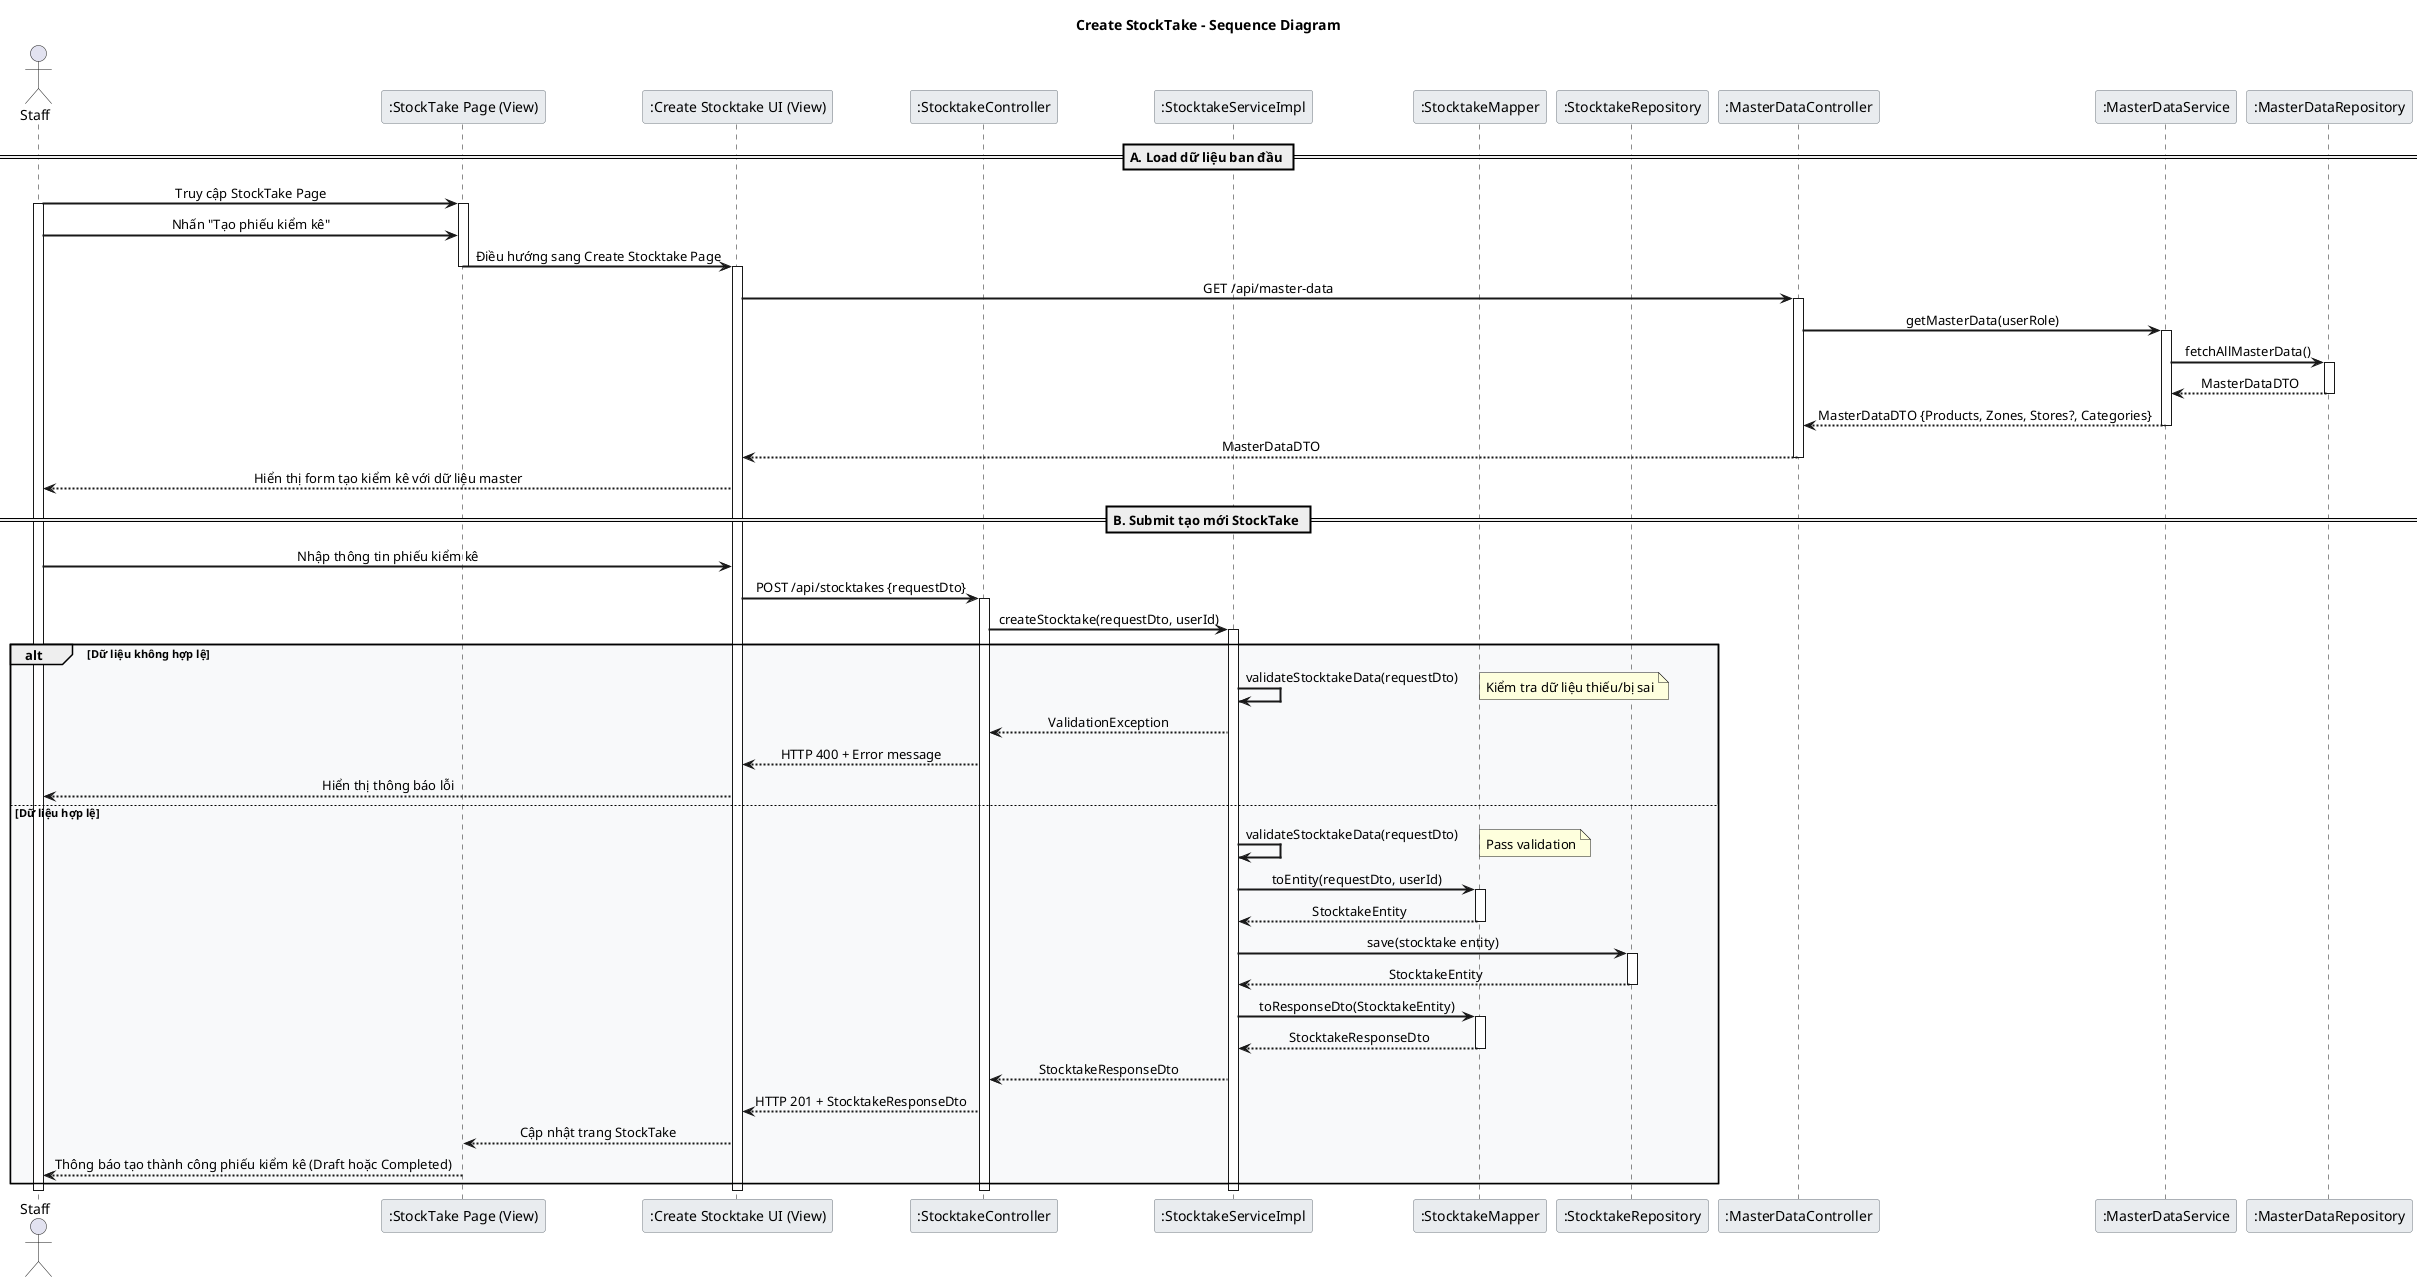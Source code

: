 @startuml Create_StockTake_SequenceDiagram
skinparam {
  backgroundColor white
  sequenceArrowThickness 2
  sequenceMessageAlign center
  sequenceGroupBodyBackgroundColor #F8F9FA
  sequenceParticipantBorderColor #6C757D
  sequenceParticipantBackgroundColor #E9ECEF
  sequenceLifeLineStroke dash
}

title Create StockTake – Sequence Diagram

actor Staff
participant ":StockTake Page (View)" as UI
participant ":Create Stocktake UI (View)" as CreateUI
participant ":StocktakeController" as StocktakeCtrl
participant ":StocktakeServiceImpl" as StocktakeSvc
participant ":StocktakeMapper" as StocktakeMapper
participant ":StocktakeRepository" as StocktakeRepo
participant ":MasterDataController" as MasterDataCtrl
participant ":MasterDataService" as MasterDataSvc
participant ":MasterDataRepository" as MasterDataRepo

== A. Load dữ liệu ban đầu ==
Staff -> UI: Truy cập StockTake Page
activate Staff
activate UI

Staff -> UI: Nhấn "Tạo phiếu kiểm kê"
UI -> CreateUI: Điều hướng sang Create Stocktake Page
deactivate UI
activate CreateUI

CreateUI -> MasterDataCtrl: GET /api/master-data
activate MasterDataCtrl
MasterDataCtrl -> MasterDataSvc: getMasterData(userRole)
activate MasterDataSvc
MasterDataSvc -> MasterDataRepo: fetchAllMasterData()
activate MasterDataRepo
MasterDataRepo --> MasterDataSvc: MasterDataDTO
deactivate MasterDataRepo
MasterDataSvc --> MasterDataCtrl: MasterDataDTO {Products, Zones, Stores?, Categories}
deactivate MasterDataSvc
MasterDataCtrl --> CreateUI: MasterDataDTO
deactivate MasterDataCtrl

CreateUI --> Staff: Hiển thị form tạo kiểm kê với dữ liệu master

== B. Submit tạo mới StockTake ==
Staff -> CreateUI: Nhập thông tin phiếu kiểm kê
CreateUI -> StocktakeCtrl: POST /api/stocktakes {requestDto}
activate StocktakeCtrl
StocktakeCtrl -> StocktakeSvc: createStocktake(requestDto, userId)
activate StocktakeSvc

alt Dữ liệu không hợp lệ
    StocktakeSvc -> StocktakeSvc: validateStocktakeData(requestDto)
    note right: Kiểm tra dữ liệu thiếu/bị sai
    StocktakeSvc --> StocktakeCtrl: ValidationException
    StocktakeCtrl --> CreateUI: HTTP 400 + Error message
    CreateUI --> Staff: Hiển thị thông báo lỗi
else Dữ liệu hợp lệ
    StocktakeSvc -> StocktakeSvc: validateStocktakeData(requestDto)
    note right: Pass validation

    StocktakeSvc -> StocktakeMapper: toEntity(requestDto, userId)
    activate StocktakeMapper
    StocktakeMapper --> StocktakeSvc: StocktakeEntity
    deactivate StocktakeMapper

    StocktakeSvc -> StocktakeRepo: save(stocktake entity)
    activate StocktakeRepo
    StocktakeRepo --> StocktakeSvc: StocktakeEntity
    deactivate StocktakeRepo

    StocktakeSvc -> StocktakeMapper: toResponseDto(StocktakeEntity)
    activate StocktakeMapper
    StocktakeMapper --> StocktakeSvc: StocktakeResponseDto
    deactivate StocktakeMapper

    StocktakeSvc --> StocktakeCtrl: StocktakeResponseDto
    StocktakeCtrl --> CreateUI: HTTP 201 + StocktakeResponseDto
    CreateUI --> UI: Cập nhật trang StockTake
    UI --> Staff: Thông báo tạo thành công phiếu kiểm kê (Draft hoặc Completed)
end

deactivate StocktakeSvc
deactivate StocktakeCtrl
deactivate CreateUI
deactivate UI
deactivate Staff
@enduml
